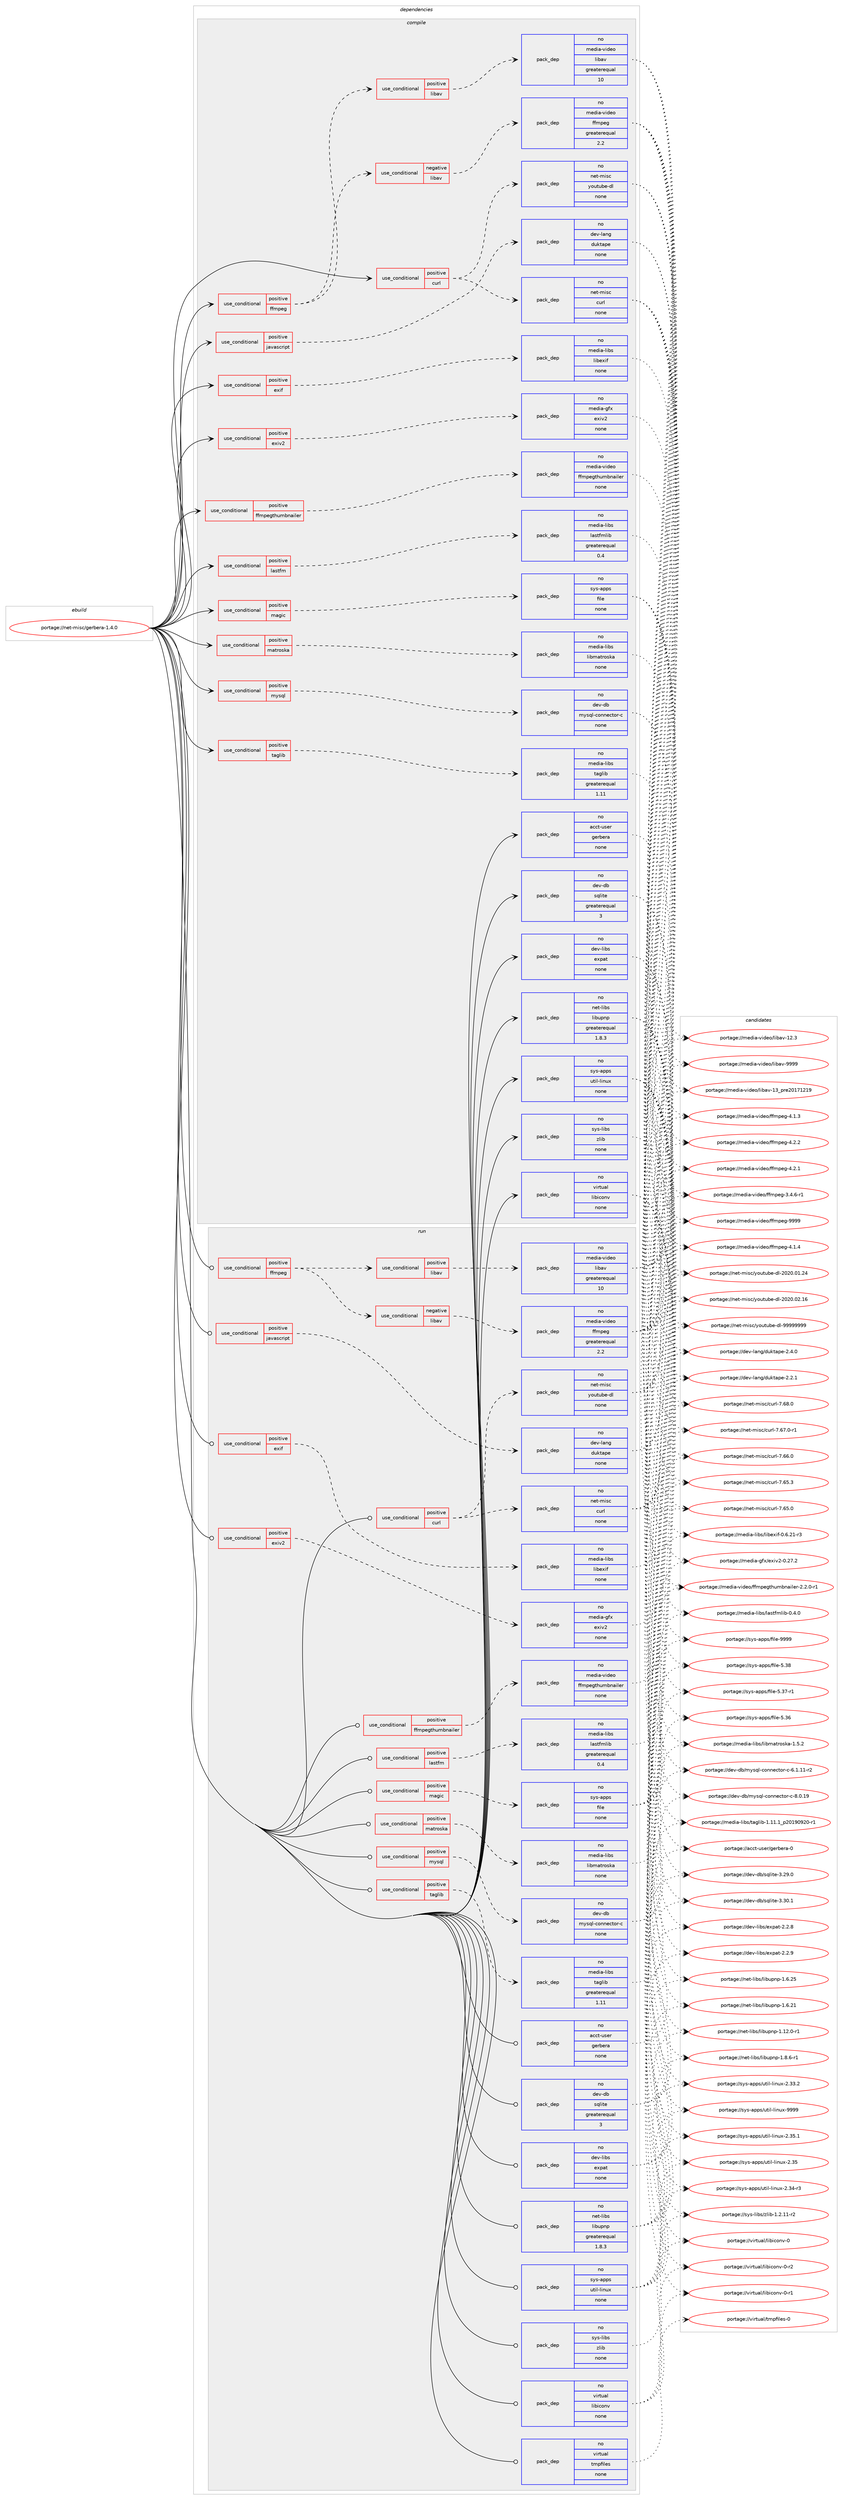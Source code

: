 digraph prolog {

# *************
# Graph options
# *************

newrank=true;
concentrate=true;
compound=true;
graph [rankdir=LR,fontname=Helvetica,fontsize=10,ranksep=1.5];#, ranksep=2.5, nodesep=0.2];
edge  [arrowhead=vee];
node  [fontname=Helvetica,fontsize=10];

# **********
# The ebuild
# **********

subgraph cluster_leftcol {
color=gray;
rank=same;
label=<<i>ebuild</i>>;
id [label="portage://net-misc/gerbera-1.4.0", color=red, width=4, href="../net-misc/gerbera-1.4.0.svg"];
}

# ****************
# The dependencies
# ****************

subgraph cluster_midcol {
color=gray;
label=<<i>dependencies</i>>;
subgraph cluster_compile {
fillcolor="#eeeeee";
style=filled;
label=<<i>compile</i>>;
subgraph cond15099 {
dependency74462 [label=<<TABLE BORDER="0" CELLBORDER="1" CELLSPACING="0" CELLPADDING="4"><TR><TD ROWSPAN="3" CELLPADDING="10">use_conditional</TD></TR><TR><TD>positive</TD></TR><TR><TD>curl</TD></TR></TABLE>>, shape=none, color=red];
subgraph pack57910 {
dependency74463 [label=<<TABLE BORDER="0" CELLBORDER="1" CELLSPACING="0" CELLPADDING="4" WIDTH="220"><TR><TD ROWSPAN="6" CELLPADDING="30">pack_dep</TD></TR><TR><TD WIDTH="110">no</TD></TR><TR><TD>net-misc</TD></TR><TR><TD>curl</TD></TR><TR><TD>none</TD></TR><TR><TD></TD></TR></TABLE>>, shape=none, color=blue];
}
dependency74462:e -> dependency74463:w [weight=20,style="dashed",arrowhead="vee"];
subgraph pack57911 {
dependency74464 [label=<<TABLE BORDER="0" CELLBORDER="1" CELLSPACING="0" CELLPADDING="4" WIDTH="220"><TR><TD ROWSPAN="6" CELLPADDING="30">pack_dep</TD></TR><TR><TD WIDTH="110">no</TD></TR><TR><TD>net-misc</TD></TR><TR><TD>youtube-dl</TD></TR><TR><TD>none</TD></TR><TR><TD></TD></TR></TABLE>>, shape=none, color=blue];
}
dependency74462:e -> dependency74464:w [weight=20,style="dashed",arrowhead="vee"];
}
id:e -> dependency74462:w [weight=20,style="solid",arrowhead="vee"];
subgraph cond15100 {
dependency74465 [label=<<TABLE BORDER="0" CELLBORDER="1" CELLSPACING="0" CELLPADDING="4"><TR><TD ROWSPAN="3" CELLPADDING="10">use_conditional</TD></TR><TR><TD>positive</TD></TR><TR><TD>exif</TD></TR></TABLE>>, shape=none, color=red];
subgraph pack57912 {
dependency74466 [label=<<TABLE BORDER="0" CELLBORDER="1" CELLSPACING="0" CELLPADDING="4" WIDTH="220"><TR><TD ROWSPAN="6" CELLPADDING="30">pack_dep</TD></TR><TR><TD WIDTH="110">no</TD></TR><TR><TD>media-libs</TD></TR><TR><TD>libexif</TD></TR><TR><TD>none</TD></TR><TR><TD></TD></TR></TABLE>>, shape=none, color=blue];
}
dependency74465:e -> dependency74466:w [weight=20,style="dashed",arrowhead="vee"];
}
id:e -> dependency74465:w [weight=20,style="solid",arrowhead="vee"];
subgraph cond15101 {
dependency74467 [label=<<TABLE BORDER="0" CELLBORDER="1" CELLSPACING="0" CELLPADDING="4"><TR><TD ROWSPAN="3" CELLPADDING="10">use_conditional</TD></TR><TR><TD>positive</TD></TR><TR><TD>exiv2</TD></TR></TABLE>>, shape=none, color=red];
subgraph pack57913 {
dependency74468 [label=<<TABLE BORDER="0" CELLBORDER="1" CELLSPACING="0" CELLPADDING="4" WIDTH="220"><TR><TD ROWSPAN="6" CELLPADDING="30">pack_dep</TD></TR><TR><TD WIDTH="110">no</TD></TR><TR><TD>media-gfx</TD></TR><TR><TD>exiv2</TD></TR><TR><TD>none</TD></TR><TR><TD></TD></TR></TABLE>>, shape=none, color=blue];
}
dependency74467:e -> dependency74468:w [weight=20,style="dashed",arrowhead="vee"];
}
id:e -> dependency74467:w [weight=20,style="solid",arrowhead="vee"];
subgraph cond15102 {
dependency74469 [label=<<TABLE BORDER="0" CELLBORDER="1" CELLSPACING="0" CELLPADDING="4"><TR><TD ROWSPAN="3" CELLPADDING="10">use_conditional</TD></TR><TR><TD>positive</TD></TR><TR><TD>ffmpeg</TD></TR></TABLE>>, shape=none, color=red];
subgraph cond15103 {
dependency74470 [label=<<TABLE BORDER="0" CELLBORDER="1" CELLSPACING="0" CELLPADDING="4"><TR><TD ROWSPAN="3" CELLPADDING="10">use_conditional</TD></TR><TR><TD>positive</TD></TR><TR><TD>libav</TD></TR></TABLE>>, shape=none, color=red];
subgraph pack57914 {
dependency74471 [label=<<TABLE BORDER="0" CELLBORDER="1" CELLSPACING="0" CELLPADDING="4" WIDTH="220"><TR><TD ROWSPAN="6" CELLPADDING="30">pack_dep</TD></TR><TR><TD WIDTH="110">no</TD></TR><TR><TD>media-video</TD></TR><TR><TD>libav</TD></TR><TR><TD>greaterequal</TD></TR><TR><TD>10</TD></TR></TABLE>>, shape=none, color=blue];
}
dependency74470:e -> dependency74471:w [weight=20,style="dashed",arrowhead="vee"];
}
dependency74469:e -> dependency74470:w [weight=20,style="dashed",arrowhead="vee"];
subgraph cond15104 {
dependency74472 [label=<<TABLE BORDER="0" CELLBORDER="1" CELLSPACING="0" CELLPADDING="4"><TR><TD ROWSPAN="3" CELLPADDING="10">use_conditional</TD></TR><TR><TD>negative</TD></TR><TR><TD>libav</TD></TR></TABLE>>, shape=none, color=red];
subgraph pack57915 {
dependency74473 [label=<<TABLE BORDER="0" CELLBORDER="1" CELLSPACING="0" CELLPADDING="4" WIDTH="220"><TR><TD ROWSPAN="6" CELLPADDING="30">pack_dep</TD></TR><TR><TD WIDTH="110">no</TD></TR><TR><TD>media-video</TD></TR><TR><TD>ffmpeg</TD></TR><TR><TD>greaterequal</TD></TR><TR><TD>2.2</TD></TR></TABLE>>, shape=none, color=blue];
}
dependency74472:e -> dependency74473:w [weight=20,style="dashed",arrowhead="vee"];
}
dependency74469:e -> dependency74472:w [weight=20,style="dashed",arrowhead="vee"];
}
id:e -> dependency74469:w [weight=20,style="solid",arrowhead="vee"];
subgraph cond15105 {
dependency74474 [label=<<TABLE BORDER="0" CELLBORDER="1" CELLSPACING="0" CELLPADDING="4"><TR><TD ROWSPAN="3" CELLPADDING="10">use_conditional</TD></TR><TR><TD>positive</TD></TR><TR><TD>ffmpegthumbnailer</TD></TR></TABLE>>, shape=none, color=red];
subgraph pack57916 {
dependency74475 [label=<<TABLE BORDER="0" CELLBORDER="1" CELLSPACING="0" CELLPADDING="4" WIDTH="220"><TR><TD ROWSPAN="6" CELLPADDING="30">pack_dep</TD></TR><TR><TD WIDTH="110">no</TD></TR><TR><TD>media-video</TD></TR><TR><TD>ffmpegthumbnailer</TD></TR><TR><TD>none</TD></TR><TR><TD></TD></TR></TABLE>>, shape=none, color=blue];
}
dependency74474:e -> dependency74475:w [weight=20,style="dashed",arrowhead="vee"];
}
id:e -> dependency74474:w [weight=20,style="solid",arrowhead="vee"];
subgraph cond15106 {
dependency74476 [label=<<TABLE BORDER="0" CELLBORDER="1" CELLSPACING="0" CELLPADDING="4"><TR><TD ROWSPAN="3" CELLPADDING="10">use_conditional</TD></TR><TR><TD>positive</TD></TR><TR><TD>javascript</TD></TR></TABLE>>, shape=none, color=red];
subgraph pack57917 {
dependency74477 [label=<<TABLE BORDER="0" CELLBORDER="1" CELLSPACING="0" CELLPADDING="4" WIDTH="220"><TR><TD ROWSPAN="6" CELLPADDING="30">pack_dep</TD></TR><TR><TD WIDTH="110">no</TD></TR><TR><TD>dev-lang</TD></TR><TR><TD>duktape</TD></TR><TR><TD>none</TD></TR><TR><TD></TD></TR></TABLE>>, shape=none, color=blue];
}
dependency74476:e -> dependency74477:w [weight=20,style="dashed",arrowhead="vee"];
}
id:e -> dependency74476:w [weight=20,style="solid",arrowhead="vee"];
subgraph cond15107 {
dependency74478 [label=<<TABLE BORDER="0" CELLBORDER="1" CELLSPACING="0" CELLPADDING="4"><TR><TD ROWSPAN="3" CELLPADDING="10">use_conditional</TD></TR><TR><TD>positive</TD></TR><TR><TD>lastfm</TD></TR></TABLE>>, shape=none, color=red];
subgraph pack57918 {
dependency74479 [label=<<TABLE BORDER="0" CELLBORDER="1" CELLSPACING="0" CELLPADDING="4" WIDTH="220"><TR><TD ROWSPAN="6" CELLPADDING="30">pack_dep</TD></TR><TR><TD WIDTH="110">no</TD></TR><TR><TD>media-libs</TD></TR><TR><TD>lastfmlib</TD></TR><TR><TD>greaterequal</TD></TR><TR><TD>0.4</TD></TR></TABLE>>, shape=none, color=blue];
}
dependency74478:e -> dependency74479:w [weight=20,style="dashed",arrowhead="vee"];
}
id:e -> dependency74478:w [weight=20,style="solid",arrowhead="vee"];
subgraph cond15108 {
dependency74480 [label=<<TABLE BORDER="0" CELLBORDER="1" CELLSPACING="0" CELLPADDING="4"><TR><TD ROWSPAN="3" CELLPADDING="10">use_conditional</TD></TR><TR><TD>positive</TD></TR><TR><TD>magic</TD></TR></TABLE>>, shape=none, color=red];
subgraph pack57919 {
dependency74481 [label=<<TABLE BORDER="0" CELLBORDER="1" CELLSPACING="0" CELLPADDING="4" WIDTH="220"><TR><TD ROWSPAN="6" CELLPADDING="30">pack_dep</TD></TR><TR><TD WIDTH="110">no</TD></TR><TR><TD>sys-apps</TD></TR><TR><TD>file</TD></TR><TR><TD>none</TD></TR><TR><TD></TD></TR></TABLE>>, shape=none, color=blue];
}
dependency74480:e -> dependency74481:w [weight=20,style="dashed",arrowhead="vee"];
}
id:e -> dependency74480:w [weight=20,style="solid",arrowhead="vee"];
subgraph cond15109 {
dependency74482 [label=<<TABLE BORDER="0" CELLBORDER="1" CELLSPACING="0" CELLPADDING="4"><TR><TD ROWSPAN="3" CELLPADDING="10">use_conditional</TD></TR><TR><TD>positive</TD></TR><TR><TD>matroska</TD></TR></TABLE>>, shape=none, color=red];
subgraph pack57920 {
dependency74483 [label=<<TABLE BORDER="0" CELLBORDER="1" CELLSPACING="0" CELLPADDING="4" WIDTH="220"><TR><TD ROWSPAN="6" CELLPADDING="30">pack_dep</TD></TR><TR><TD WIDTH="110">no</TD></TR><TR><TD>media-libs</TD></TR><TR><TD>libmatroska</TD></TR><TR><TD>none</TD></TR><TR><TD></TD></TR></TABLE>>, shape=none, color=blue];
}
dependency74482:e -> dependency74483:w [weight=20,style="dashed",arrowhead="vee"];
}
id:e -> dependency74482:w [weight=20,style="solid",arrowhead="vee"];
subgraph cond15110 {
dependency74484 [label=<<TABLE BORDER="0" CELLBORDER="1" CELLSPACING="0" CELLPADDING="4"><TR><TD ROWSPAN="3" CELLPADDING="10">use_conditional</TD></TR><TR><TD>positive</TD></TR><TR><TD>mysql</TD></TR></TABLE>>, shape=none, color=red];
subgraph pack57921 {
dependency74485 [label=<<TABLE BORDER="0" CELLBORDER="1" CELLSPACING="0" CELLPADDING="4" WIDTH="220"><TR><TD ROWSPAN="6" CELLPADDING="30">pack_dep</TD></TR><TR><TD WIDTH="110">no</TD></TR><TR><TD>dev-db</TD></TR><TR><TD>mysql-connector-c</TD></TR><TR><TD>none</TD></TR><TR><TD></TD></TR></TABLE>>, shape=none, color=blue];
}
dependency74484:e -> dependency74485:w [weight=20,style="dashed",arrowhead="vee"];
}
id:e -> dependency74484:w [weight=20,style="solid",arrowhead="vee"];
subgraph cond15111 {
dependency74486 [label=<<TABLE BORDER="0" CELLBORDER="1" CELLSPACING="0" CELLPADDING="4"><TR><TD ROWSPAN="3" CELLPADDING="10">use_conditional</TD></TR><TR><TD>positive</TD></TR><TR><TD>taglib</TD></TR></TABLE>>, shape=none, color=red];
subgraph pack57922 {
dependency74487 [label=<<TABLE BORDER="0" CELLBORDER="1" CELLSPACING="0" CELLPADDING="4" WIDTH="220"><TR><TD ROWSPAN="6" CELLPADDING="30">pack_dep</TD></TR><TR><TD WIDTH="110">no</TD></TR><TR><TD>media-libs</TD></TR><TR><TD>taglib</TD></TR><TR><TD>greaterequal</TD></TR><TR><TD>1.11</TD></TR></TABLE>>, shape=none, color=blue];
}
dependency74486:e -> dependency74487:w [weight=20,style="dashed",arrowhead="vee"];
}
id:e -> dependency74486:w [weight=20,style="solid",arrowhead="vee"];
subgraph pack57923 {
dependency74488 [label=<<TABLE BORDER="0" CELLBORDER="1" CELLSPACING="0" CELLPADDING="4" WIDTH="220"><TR><TD ROWSPAN="6" CELLPADDING="30">pack_dep</TD></TR><TR><TD WIDTH="110">no</TD></TR><TR><TD>acct-user</TD></TR><TR><TD>gerbera</TD></TR><TR><TD>none</TD></TR><TR><TD></TD></TR></TABLE>>, shape=none, color=blue];
}
id:e -> dependency74488:w [weight=20,style="solid",arrowhead="vee"];
subgraph pack57924 {
dependency74489 [label=<<TABLE BORDER="0" CELLBORDER="1" CELLSPACING="0" CELLPADDING="4" WIDTH="220"><TR><TD ROWSPAN="6" CELLPADDING="30">pack_dep</TD></TR><TR><TD WIDTH="110">no</TD></TR><TR><TD>dev-db</TD></TR><TR><TD>sqlite</TD></TR><TR><TD>greaterequal</TD></TR><TR><TD>3</TD></TR></TABLE>>, shape=none, color=blue];
}
id:e -> dependency74489:w [weight=20,style="solid",arrowhead="vee"];
subgraph pack57925 {
dependency74490 [label=<<TABLE BORDER="0" CELLBORDER="1" CELLSPACING="0" CELLPADDING="4" WIDTH="220"><TR><TD ROWSPAN="6" CELLPADDING="30">pack_dep</TD></TR><TR><TD WIDTH="110">no</TD></TR><TR><TD>dev-libs</TD></TR><TR><TD>expat</TD></TR><TR><TD>none</TD></TR><TR><TD></TD></TR></TABLE>>, shape=none, color=blue];
}
id:e -> dependency74490:w [weight=20,style="solid",arrowhead="vee"];
subgraph pack57926 {
dependency74491 [label=<<TABLE BORDER="0" CELLBORDER="1" CELLSPACING="0" CELLPADDING="4" WIDTH="220"><TR><TD ROWSPAN="6" CELLPADDING="30">pack_dep</TD></TR><TR><TD WIDTH="110">no</TD></TR><TR><TD>net-libs</TD></TR><TR><TD>libupnp</TD></TR><TR><TD>greaterequal</TD></TR><TR><TD>1.8.3</TD></TR></TABLE>>, shape=none, color=blue];
}
id:e -> dependency74491:w [weight=20,style="solid",arrowhead="vee"];
subgraph pack57927 {
dependency74492 [label=<<TABLE BORDER="0" CELLBORDER="1" CELLSPACING="0" CELLPADDING="4" WIDTH="220"><TR><TD ROWSPAN="6" CELLPADDING="30">pack_dep</TD></TR><TR><TD WIDTH="110">no</TD></TR><TR><TD>sys-apps</TD></TR><TR><TD>util-linux</TD></TR><TR><TD>none</TD></TR><TR><TD></TD></TR></TABLE>>, shape=none, color=blue];
}
id:e -> dependency74492:w [weight=20,style="solid",arrowhead="vee"];
subgraph pack57928 {
dependency74493 [label=<<TABLE BORDER="0" CELLBORDER="1" CELLSPACING="0" CELLPADDING="4" WIDTH="220"><TR><TD ROWSPAN="6" CELLPADDING="30">pack_dep</TD></TR><TR><TD WIDTH="110">no</TD></TR><TR><TD>sys-libs</TD></TR><TR><TD>zlib</TD></TR><TR><TD>none</TD></TR><TR><TD></TD></TR></TABLE>>, shape=none, color=blue];
}
id:e -> dependency74493:w [weight=20,style="solid",arrowhead="vee"];
subgraph pack57929 {
dependency74494 [label=<<TABLE BORDER="0" CELLBORDER="1" CELLSPACING="0" CELLPADDING="4" WIDTH="220"><TR><TD ROWSPAN="6" CELLPADDING="30">pack_dep</TD></TR><TR><TD WIDTH="110">no</TD></TR><TR><TD>virtual</TD></TR><TR><TD>libiconv</TD></TR><TR><TD>none</TD></TR><TR><TD></TD></TR></TABLE>>, shape=none, color=blue];
}
id:e -> dependency74494:w [weight=20,style="solid",arrowhead="vee"];
}
subgraph cluster_compileandrun {
fillcolor="#eeeeee";
style=filled;
label=<<i>compile and run</i>>;
}
subgraph cluster_run {
fillcolor="#eeeeee";
style=filled;
label=<<i>run</i>>;
subgraph cond15112 {
dependency74495 [label=<<TABLE BORDER="0" CELLBORDER="1" CELLSPACING="0" CELLPADDING="4"><TR><TD ROWSPAN="3" CELLPADDING="10">use_conditional</TD></TR><TR><TD>positive</TD></TR><TR><TD>curl</TD></TR></TABLE>>, shape=none, color=red];
subgraph pack57930 {
dependency74496 [label=<<TABLE BORDER="0" CELLBORDER="1" CELLSPACING="0" CELLPADDING="4" WIDTH="220"><TR><TD ROWSPAN="6" CELLPADDING="30">pack_dep</TD></TR><TR><TD WIDTH="110">no</TD></TR><TR><TD>net-misc</TD></TR><TR><TD>curl</TD></TR><TR><TD>none</TD></TR><TR><TD></TD></TR></TABLE>>, shape=none, color=blue];
}
dependency74495:e -> dependency74496:w [weight=20,style="dashed",arrowhead="vee"];
subgraph pack57931 {
dependency74497 [label=<<TABLE BORDER="0" CELLBORDER="1" CELLSPACING="0" CELLPADDING="4" WIDTH="220"><TR><TD ROWSPAN="6" CELLPADDING="30">pack_dep</TD></TR><TR><TD WIDTH="110">no</TD></TR><TR><TD>net-misc</TD></TR><TR><TD>youtube-dl</TD></TR><TR><TD>none</TD></TR><TR><TD></TD></TR></TABLE>>, shape=none, color=blue];
}
dependency74495:e -> dependency74497:w [weight=20,style="dashed",arrowhead="vee"];
}
id:e -> dependency74495:w [weight=20,style="solid",arrowhead="odot"];
subgraph cond15113 {
dependency74498 [label=<<TABLE BORDER="0" CELLBORDER="1" CELLSPACING="0" CELLPADDING="4"><TR><TD ROWSPAN="3" CELLPADDING="10">use_conditional</TD></TR><TR><TD>positive</TD></TR><TR><TD>exif</TD></TR></TABLE>>, shape=none, color=red];
subgraph pack57932 {
dependency74499 [label=<<TABLE BORDER="0" CELLBORDER="1" CELLSPACING="0" CELLPADDING="4" WIDTH="220"><TR><TD ROWSPAN="6" CELLPADDING="30">pack_dep</TD></TR><TR><TD WIDTH="110">no</TD></TR><TR><TD>media-libs</TD></TR><TR><TD>libexif</TD></TR><TR><TD>none</TD></TR><TR><TD></TD></TR></TABLE>>, shape=none, color=blue];
}
dependency74498:e -> dependency74499:w [weight=20,style="dashed",arrowhead="vee"];
}
id:e -> dependency74498:w [weight=20,style="solid",arrowhead="odot"];
subgraph cond15114 {
dependency74500 [label=<<TABLE BORDER="0" CELLBORDER="1" CELLSPACING="0" CELLPADDING="4"><TR><TD ROWSPAN="3" CELLPADDING="10">use_conditional</TD></TR><TR><TD>positive</TD></TR><TR><TD>exiv2</TD></TR></TABLE>>, shape=none, color=red];
subgraph pack57933 {
dependency74501 [label=<<TABLE BORDER="0" CELLBORDER="1" CELLSPACING="0" CELLPADDING="4" WIDTH="220"><TR><TD ROWSPAN="6" CELLPADDING="30">pack_dep</TD></TR><TR><TD WIDTH="110">no</TD></TR><TR><TD>media-gfx</TD></TR><TR><TD>exiv2</TD></TR><TR><TD>none</TD></TR><TR><TD></TD></TR></TABLE>>, shape=none, color=blue];
}
dependency74500:e -> dependency74501:w [weight=20,style="dashed",arrowhead="vee"];
}
id:e -> dependency74500:w [weight=20,style="solid",arrowhead="odot"];
subgraph cond15115 {
dependency74502 [label=<<TABLE BORDER="0" CELLBORDER="1" CELLSPACING="0" CELLPADDING="4"><TR><TD ROWSPAN="3" CELLPADDING="10">use_conditional</TD></TR><TR><TD>positive</TD></TR><TR><TD>ffmpeg</TD></TR></TABLE>>, shape=none, color=red];
subgraph cond15116 {
dependency74503 [label=<<TABLE BORDER="0" CELLBORDER="1" CELLSPACING="0" CELLPADDING="4"><TR><TD ROWSPAN="3" CELLPADDING="10">use_conditional</TD></TR><TR><TD>positive</TD></TR><TR><TD>libav</TD></TR></TABLE>>, shape=none, color=red];
subgraph pack57934 {
dependency74504 [label=<<TABLE BORDER="0" CELLBORDER="1" CELLSPACING="0" CELLPADDING="4" WIDTH="220"><TR><TD ROWSPAN="6" CELLPADDING="30">pack_dep</TD></TR><TR><TD WIDTH="110">no</TD></TR><TR><TD>media-video</TD></TR><TR><TD>libav</TD></TR><TR><TD>greaterequal</TD></TR><TR><TD>10</TD></TR></TABLE>>, shape=none, color=blue];
}
dependency74503:e -> dependency74504:w [weight=20,style="dashed",arrowhead="vee"];
}
dependency74502:e -> dependency74503:w [weight=20,style="dashed",arrowhead="vee"];
subgraph cond15117 {
dependency74505 [label=<<TABLE BORDER="0" CELLBORDER="1" CELLSPACING="0" CELLPADDING="4"><TR><TD ROWSPAN="3" CELLPADDING="10">use_conditional</TD></TR><TR><TD>negative</TD></TR><TR><TD>libav</TD></TR></TABLE>>, shape=none, color=red];
subgraph pack57935 {
dependency74506 [label=<<TABLE BORDER="0" CELLBORDER="1" CELLSPACING="0" CELLPADDING="4" WIDTH="220"><TR><TD ROWSPAN="6" CELLPADDING="30">pack_dep</TD></TR><TR><TD WIDTH="110">no</TD></TR><TR><TD>media-video</TD></TR><TR><TD>ffmpeg</TD></TR><TR><TD>greaterequal</TD></TR><TR><TD>2.2</TD></TR></TABLE>>, shape=none, color=blue];
}
dependency74505:e -> dependency74506:w [weight=20,style="dashed",arrowhead="vee"];
}
dependency74502:e -> dependency74505:w [weight=20,style="dashed",arrowhead="vee"];
}
id:e -> dependency74502:w [weight=20,style="solid",arrowhead="odot"];
subgraph cond15118 {
dependency74507 [label=<<TABLE BORDER="0" CELLBORDER="1" CELLSPACING="0" CELLPADDING="4"><TR><TD ROWSPAN="3" CELLPADDING="10">use_conditional</TD></TR><TR><TD>positive</TD></TR><TR><TD>ffmpegthumbnailer</TD></TR></TABLE>>, shape=none, color=red];
subgraph pack57936 {
dependency74508 [label=<<TABLE BORDER="0" CELLBORDER="1" CELLSPACING="0" CELLPADDING="4" WIDTH="220"><TR><TD ROWSPAN="6" CELLPADDING="30">pack_dep</TD></TR><TR><TD WIDTH="110">no</TD></TR><TR><TD>media-video</TD></TR><TR><TD>ffmpegthumbnailer</TD></TR><TR><TD>none</TD></TR><TR><TD></TD></TR></TABLE>>, shape=none, color=blue];
}
dependency74507:e -> dependency74508:w [weight=20,style="dashed",arrowhead="vee"];
}
id:e -> dependency74507:w [weight=20,style="solid",arrowhead="odot"];
subgraph cond15119 {
dependency74509 [label=<<TABLE BORDER="0" CELLBORDER="1" CELLSPACING="0" CELLPADDING="4"><TR><TD ROWSPAN="3" CELLPADDING="10">use_conditional</TD></TR><TR><TD>positive</TD></TR><TR><TD>javascript</TD></TR></TABLE>>, shape=none, color=red];
subgraph pack57937 {
dependency74510 [label=<<TABLE BORDER="0" CELLBORDER="1" CELLSPACING="0" CELLPADDING="4" WIDTH="220"><TR><TD ROWSPAN="6" CELLPADDING="30">pack_dep</TD></TR><TR><TD WIDTH="110">no</TD></TR><TR><TD>dev-lang</TD></TR><TR><TD>duktape</TD></TR><TR><TD>none</TD></TR><TR><TD></TD></TR></TABLE>>, shape=none, color=blue];
}
dependency74509:e -> dependency74510:w [weight=20,style="dashed",arrowhead="vee"];
}
id:e -> dependency74509:w [weight=20,style="solid",arrowhead="odot"];
subgraph cond15120 {
dependency74511 [label=<<TABLE BORDER="0" CELLBORDER="1" CELLSPACING="0" CELLPADDING="4"><TR><TD ROWSPAN="3" CELLPADDING="10">use_conditional</TD></TR><TR><TD>positive</TD></TR><TR><TD>lastfm</TD></TR></TABLE>>, shape=none, color=red];
subgraph pack57938 {
dependency74512 [label=<<TABLE BORDER="0" CELLBORDER="1" CELLSPACING="0" CELLPADDING="4" WIDTH="220"><TR><TD ROWSPAN="6" CELLPADDING="30">pack_dep</TD></TR><TR><TD WIDTH="110">no</TD></TR><TR><TD>media-libs</TD></TR><TR><TD>lastfmlib</TD></TR><TR><TD>greaterequal</TD></TR><TR><TD>0.4</TD></TR></TABLE>>, shape=none, color=blue];
}
dependency74511:e -> dependency74512:w [weight=20,style="dashed",arrowhead="vee"];
}
id:e -> dependency74511:w [weight=20,style="solid",arrowhead="odot"];
subgraph cond15121 {
dependency74513 [label=<<TABLE BORDER="0" CELLBORDER="1" CELLSPACING="0" CELLPADDING="4"><TR><TD ROWSPAN="3" CELLPADDING="10">use_conditional</TD></TR><TR><TD>positive</TD></TR><TR><TD>magic</TD></TR></TABLE>>, shape=none, color=red];
subgraph pack57939 {
dependency74514 [label=<<TABLE BORDER="0" CELLBORDER="1" CELLSPACING="0" CELLPADDING="4" WIDTH="220"><TR><TD ROWSPAN="6" CELLPADDING="30">pack_dep</TD></TR><TR><TD WIDTH="110">no</TD></TR><TR><TD>sys-apps</TD></TR><TR><TD>file</TD></TR><TR><TD>none</TD></TR><TR><TD></TD></TR></TABLE>>, shape=none, color=blue];
}
dependency74513:e -> dependency74514:w [weight=20,style="dashed",arrowhead="vee"];
}
id:e -> dependency74513:w [weight=20,style="solid",arrowhead="odot"];
subgraph cond15122 {
dependency74515 [label=<<TABLE BORDER="0" CELLBORDER="1" CELLSPACING="0" CELLPADDING="4"><TR><TD ROWSPAN="3" CELLPADDING="10">use_conditional</TD></TR><TR><TD>positive</TD></TR><TR><TD>matroska</TD></TR></TABLE>>, shape=none, color=red];
subgraph pack57940 {
dependency74516 [label=<<TABLE BORDER="0" CELLBORDER="1" CELLSPACING="0" CELLPADDING="4" WIDTH="220"><TR><TD ROWSPAN="6" CELLPADDING="30">pack_dep</TD></TR><TR><TD WIDTH="110">no</TD></TR><TR><TD>media-libs</TD></TR><TR><TD>libmatroska</TD></TR><TR><TD>none</TD></TR><TR><TD></TD></TR></TABLE>>, shape=none, color=blue];
}
dependency74515:e -> dependency74516:w [weight=20,style="dashed",arrowhead="vee"];
}
id:e -> dependency74515:w [weight=20,style="solid",arrowhead="odot"];
subgraph cond15123 {
dependency74517 [label=<<TABLE BORDER="0" CELLBORDER="1" CELLSPACING="0" CELLPADDING="4"><TR><TD ROWSPAN="3" CELLPADDING="10">use_conditional</TD></TR><TR><TD>positive</TD></TR><TR><TD>mysql</TD></TR></TABLE>>, shape=none, color=red];
subgraph pack57941 {
dependency74518 [label=<<TABLE BORDER="0" CELLBORDER="1" CELLSPACING="0" CELLPADDING="4" WIDTH="220"><TR><TD ROWSPAN="6" CELLPADDING="30">pack_dep</TD></TR><TR><TD WIDTH="110">no</TD></TR><TR><TD>dev-db</TD></TR><TR><TD>mysql-connector-c</TD></TR><TR><TD>none</TD></TR><TR><TD></TD></TR></TABLE>>, shape=none, color=blue];
}
dependency74517:e -> dependency74518:w [weight=20,style="dashed",arrowhead="vee"];
}
id:e -> dependency74517:w [weight=20,style="solid",arrowhead="odot"];
subgraph cond15124 {
dependency74519 [label=<<TABLE BORDER="0" CELLBORDER="1" CELLSPACING="0" CELLPADDING="4"><TR><TD ROWSPAN="3" CELLPADDING="10">use_conditional</TD></TR><TR><TD>positive</TD></TR><TR><TD>taglib</TD></TR></TABLE>>, shape=none, color=red];
subgraph pack57942 {
dependency74520 [label=<<TABLE BORDER="0" CELLBORDER="1" CELLSPACING="0" CELLPADDING="4" WIDTH="220"><TR><TD ROWSPAN="6" CELLPADDING="30">pack_dep</TD></TR><TR><TD WIDTH="110">no</TD></TR><TR><TD>media-libs</TD></TR><TR><TD>taglib</TD></TR><TR><TD>greaterequal</TD></TR><TR><TD>1.11</TD></TR></TABLE>>, shape=none, color=blue];
}
dependency74519:e -> dependency74520:w [weight=20,style="dashed",arrowhead="vee"];
}
id:e -> dependency74519:w [weight=20,style="solid",arrowhead="odot"];
subgraph pack57943 {
dependency74521 [label=<<TABLE BORDER="0" CELLBORDER="1" CELLSPACING="0" CELLPADDING="4" WIDTH="220"><TR><TD ROWSPAN="6" CELLPADDING="30">pack_dep</TD></TR><TR><TD WIDTH="110">no</TD></TR><TR><TD>acct-user</TD></TR><TR><TD>gerbera</TD></TR><TR><TD>none</TD></TR><TR><TD></TD></TR></TABLE>>, shape=none, color=blue];
}
id:e -> dependency74521:w [weight=20,style="solid",arrowhead="odot"];
subgraph pack57944 {
dependency74522 [label=<<TABLE BORDER="0" CELLBORDER="1" CELLSPACING="0" CELLPADDING="4" WIDTH="220"><TR><TD ROWSPAN="6" CELLPADDING="30">pack_dep</TD></TR><TR><TD WIDTH="110">no</TD></TR><TR><TD>dev-db</TD></TR><TR><TD>sqlite</TD></TR><TR><TD>greaterequal</TD></TR><TR><TD>3</TD></TR></TABLE>>, shape=none, color=blue];
}
id:e -> dependency74522:w [weight=20,style="solid",arrowhead="odot"];
subgraph pack57945 {
dependency74523 [label=<<TABLE BORDER="0" CELLBORDER="1" CELLSPACING="0" CELLPADDING="4" WIDTH="220"><TR><TD ROWSPAN="6" CELLPADDING="30">pack_dep</TD></TR><TR><TD WIDTH="110">no</TD></TR><TR><TD>dev-libs</TD></TR><TR><TD>expat</TD></TR><TR><TD>none</TD></TR><TR><TD></TD></TR></TABLE>>, shape=none, color=blue];
}
id:e -> dependency74523:w [weight=20,style="solid",arrowhead="odot"];
subgraph pack57946 {
dependency74524 [label=<<TABLE BORDER="0" CELLBORDER="1" CELLSPACING="0" CELLPADDING="4" WIDTH="220"><TR><TD ROWSPAN="6" CELLPADDING="30">pack_dep</TD></TR><TR><TD WIDTH="110">no</TD></TR><TR><TD>net-libs</TD></TR><TR><TD>libupnp</TD></TR><TR><TD>greaterequal</TD></TR><TR><TD>1.8.3</TD></TR></TABLE>>, shape=none, color=blue];
}
id:e -> dependency74524:w [weight=20,style="solid",arrowhead="odot"];
subgraph pack57947 {
dependency74525 [label=<<TABLE BORDER="0" CELLBORDER="1" CELLSPACING="0" CELLPADDING="4" WIDTH="220"><TR><TD ROWSPAN="6" CELLPADDING="30">pack_dep</TD></TR><TR><TD WIDTH="110">no</TD></TR><TR><TD>sys-apps</TD></TR><TR><TD>util-linux</TD></TR><TR><TD>none</TD></TR><TR><TD></TD></TR></TABLE>>, shape=none, color=blue];
}
id:e -> dependency74525:w [weight=20,style="solid",arrowhead="odot"];
subgraph pack57948 {
dependency74526 [label=<<TABLE BORDER="0" CELLBORDER="1" CELLSPACING="0" CELLPADDING="4" WIDTH="220"><TR><TD ROWSPAN="6" CELLPADDING="30">pack_dep</TD></TR><TR><TD WIDTH="110">no</TD></TR><TR><TD>sys-libs</TD></TR><TR><TD>zlib</TD></TR><TR><TD>none</TD></TR><TR><TD></TD></TR></TABLE>>, shape=none, color=blue];
}
id:e -> dependency74526:w [weight=20,style="solid",arrowhead="odot"];
subgraph pack57949 {
dependency74527 [label=<<TABLE BORDER="0" CELLBORDER="1" CELLSPACING="0" CELLPADDING="4" WIDTH="220"><TR><TD ROWSPAN="6" CELLPADDING="30">pack_dep</TD></TR><TR><TD WIDTH="110">no</TD></TR><TR><TD>virtual</TD></TR><TR><TD>libiconv</TD></TR><TR><TD>none</TD></TR><TR><TD></TD></TR></TABLE>>, shape=none, color=blue];
}
id:e -> dependency74527:w [weight=20,style="solid",arrowhead="odot"];
subgraph pack57950 {
dependency74528 [label=<<TABLE BORDER="0" CELLBORDER="1" CELLSPACING="0" CELLPADDING="4" WIDTH="220"><TR><TD ROWSPAN="6" CELLPADDING="30">pack_dep</TD></TR><TR><TD WIDTH="110">no</TD></TR><TR><TD>virtual</TD></TR><TR><TD>tmpfiles</TD></TR><TR><TD>none</TD></TR><TR><TD></TD></TR></TABLE>>, shape=none, color=blue];
}
id:e -> dependency74528:w [weight=20,style="solid",arrowhead="odot"];
}
}

# **************
# The candidates
# **************

subgraph cluster_choices {
rank=same;
color=gray;
label=<<i>candidates</i>>;

subgraph choice57910 {
color=black;
nodesep=1;
choice1101011164510910511599479911711410845554654564648 [label="portage://net-misc/curl-7.68.0", color=red, width=4,href="../net-misc/curl-7.68.0.svg"];
choice11010111645109105115994799117114108455546545546484511449 [label="portage://net-misc/curl-7.67.0-r1", color=red, width=4,href="../net-misc/curl-7.67.0-r1.svg"];
choice1101011164510910511599479911711410845554654544648 [label="portage://net-misc/curl-7.66.0", color=red, width=4,href="../net-misc/curl-7.66.0.svg"];
choice1101011164510910511599479911711410845554654534651 [label="portage://net-misc/curl-7.65.3", color=red, width=4,href="../net-misc/curl-7.65.3.svg"];
choice1101011164510910511599479911711410845554654534648 [label="portage://net-misc/curl-7.65.0", color=red, width=4,href="../net-misc/curl-7.65.0.svg"];
dependency74463:e -> choice1101011164510910511599479911711410845554654564648:w [style=dotted,weight="100"];
dependency74463:e -> choice11010111645109105115994799117114108455546545546484511449:w [style=dotted,weight="100"];
dependency74463:e -> choice1101011164510910511599479911711410845554654544648:w [style=dotted,weight="100"];
dependency74463:e -> choice1101011164510910511599479911711410845554654534651:w [style=dotted,weight="100"];
dependency74463:e -> choice1101011164510910511599479911711410845554654534648:w [style=dotted,weight="100"];
}
subgraph choice57911 {
color=black;
nodesep=1;
choice1101011164510910511599471211111171161179810145100108455757575757575757 [label="portage://net-misc/youtube-dl-99999999", color=red, width=4,href="../net-misc/youtube-dl-99999999.svg"];
choice11010111645109105115994712111111711611798101451001084550485048464850464954 [label="portage://net-misc/youtube-dl-2020.02.16", color=red, width=4,href="../net-misc/youtube-dl-2020.02.16.svg"];
choice11010111645109105115994712111111711611798101451001084550485048464849465052 [label="portage://net-misc/youtube-dl-2020.01.24", color=red, width=4,href="../net-misc/youtube-dl-2020.01.24.svg"];
dependency74464:e -> choice1101011164510910511599471211111171161179810145100108455757575757575757:w [style=dotted,weight="100"];
dependency74464:e -> choice11010111645109105115994712111111711611798101451001084550485048464850464954:w [style=dotted,weight="100"];
dependency74464:e -> choice11010111645109105115994712111111711611798101451001084550485048464849465052:w [style=dotted,weight="100"];
}
subgraph choice57912 {
color=black;
nodesep=1;
choice1091011001059745108105981154710810598101120105102454846544650494511451 [label="portage://media-libs/libexif-0.6.21-r3", color=red, width=4,href="../media-libs/libexif-0.6.21-r3.svg"];
dependency74466:e -> choice1091011001059745108105981154710810598101120105102454846544650494511451:w [style=dotted,weight="100"];
}
subgraph choice57913 {
color=black;
nodesep=1;
choice1091011001059745103102120471011201051185045484650554650 [label="portage://media-gfx/exiv2-0.27.2", color=red, width=4,href="../media-gfx/exiv2-0.27.2.svg"];
dependency74468:e -> choice1091011001059745103102120471011201051185045484650554650:w [style=dotted,weight="100"];
}
subgraph choice57914 {
color=black;
nodesep=1;
choice10910110010597451181051001011114710810598971184557575757 [label="portage://media-video/libav-9999", color=red, width=4,href="../media-video/libav-9999.svg"];
choice1091011001059745118105100101111471081059897118454951951121141015048495549504957 [label="portage://media-video/libav-13_pre20171219", color=red, width=4,href="../media-video/libav-13_pre20171219.svg"];
choice10910110010597451181051001011114710810598971184549504651 [label="portage://media-video/libav-12.3", color=red, width=4,href="../media-video/libav-12.3.svg"];
dependency74471:e -> choice10910110010597451181051001011114710810598971184557575757:w [style=dotted,weight="100"];
dependency74471:e -> choice1091011001059745118105100101111471081059897118454951951121141015048495549504957:w [style=dotted,weight="100"];
dependency74471:e -> choice10910110010597451181051001011114710810598971184549504651:w [style=dotted,weight="100"];
}
subgraph choice57915 {
color=black;
nodesep=1;
choice1091011001059745118105100101111471021021091121011034557575757 [label="portage://media-video/ffmpeg-9999", color=red, width=4,href="../media-video/ffmpeg-9999.svg"];
choice109101100105974511810510010111147102102109112101103455246504650 [label="portage://media-video/ffmpeg-4.2.2", color=red, width=4,href="../media-video/ffmpeg-4.2.2.svg"];
choice109101100105974511810510010111147102102109112101103455246504649 [label="portage://media-video/ffmpeg-4.2.1", color=red, width=4,href="../media-video/ffmpeg-4.2.1.svg"];
choice109101100105974511810510010111147102102109112101103455246494652 [label="portage://media-video/ffmpeg-4.1.4", color=red, width=4,href="../media-video/ffmpeg-4.1.4.svg"];
choice109101100105974511810510010111147102102109112101103455246494651 [label="portage://media-video/ffmpeg-4.1.3", color=red, width=4,href="../media-video/ffmpeg-4.1.3.svg"];
choice1091011001059745118105100101111471021021091121011034551465246544511449 [label="portage://media-video/ffmpeg-3.4.6-r1", color=red, width=4,href="../media-video/ffmpeg-3.4.6-r1.svg"];
dependency74473:e -> choice1091011001059745118105100101111471021021091121011034557575757:w [style=dotted,weight="100"];
dependency74473:e -> choice109101100105974511810510010111147102102109112101103455246504650:w [style=dotted,weight="100"];
dependency74473:e -> choice109101100105974511810510010111147102102109112101103455246504649:w [style=dotted,weight="100"];
dependency74473:e -> choice109101100105974511810510010111147102102109112101103455246494652:w [style=dotted,weight="100"];
dependency74473:e -> choice109101100105974511810510010111147102102109112101103455246494651:w [style=dotted,weight="100"];
dependency74473:e -> choice1091011001059745118105100101111471021021091121011034551465246544511449:w [style=dotted,weight="100"];
}
subgraph choice57916 {
color=black;
nodesep=1;
choice10910110010597451181051001011114710210210911210110311610411710998110971051081011144550465046484511449 [label="portage://media-video/ffmpegthumbnailer-2.2.0-r1", color=red, width=4,href="../media-video/ffmpegthumbnailer-2.2.0-r1.svg"];
dependency74475:e -> choice10910110010597451181051001011114710210210911210110311610411710998110971051081011144550465046484511449:w [style=dotted,weight="100"];
}
subgraph choice57917 {
color=black;
nodesep=1;
choice10010111845108971101034710011710711697112101455046524648 [label="portage://dev-lang/duktape-2.4.0", color=red, width=4,href="../dev-lang/duktape-2.4.0.svg"];
choice10010111845108971101034710011710711697112101455046504649 [label="portage://dev-lang/duktape-2.2.1", color=red, width=4,href="../dev-lang/duktape-2.2.1.svg"];
dependency74477:e -> choice10010111845108971101034710011710711697112101455046524648:w [style=dotted,weight="100"];
dependency74477:e -> choice10010111845108971101034710011710711697112101455046504649:w [style=dotted,weight="100"];
}
subgraph choice57918 {
color=black;
nodesep=1;
choice109101100105974510810598115471089711511610210910810598454846524648 [label="portage://media-libs/lastfmlib-0.4.0", color=red, width=4,href="../media-libs/lastfmlib-0.4.0.svg"];
dependency74479:e -> choice109101100105974510810598115471089711511610210910810598454846524648:w [style=dotted,weight="100"];
}
subgraph choice57919 {
color=black;
nodesep=1;
choice1151211154597112112115471021051081014557575757 [label="portage://sys-apps/file-9999", color=red, width=4,href="../sys-apps/file-9999.svg"];
choice1151211154597112112115471021051081014553465156 [label="portage://sys-apps/file-5.38", color=red, width=4,href="../sys-apps/file-5.38.svg"];
choice11512111545971121121154710210510810145534651554511449 [label="portage://sys-apps/file-5.37-r1", color=red, width=4,href="../sys-apps/file-5.37-r1.svg"];
choice1151211154597112112115471021051081014553465154 [label="portage://sys-apps/file-5.36", color=red, width=4,href="../sys-apps/file-5.36.svg"];
dependency74481:e -> choice1151211154597112112115471021051081014557575757:w [style=dotted,weight="100"];
dependency74481:e -> choice1151211154597112112115471021051081014553465156:w [style=dotted,weight="100"];
dependency74481:e -> choice11512111545971121121154710210510810145534651554511449:w [style=dotted,weight="100"];
dependency74481:e -> choice1151211154597112112115471021051081014553465154:w [style=dotted,weight="100"];
}
subgraph choice57920 {
color=black;
nodesep=1;
choice10910110010597451081059811547108105981099711611411111510797454946534650 [label="portage://media-libs/libmatroska-1.5.2", color=red, width=4,href="../media-libs/libmatroska-1.5.2.svg"];
dependency74483:e -> choice10910110010597451081059811547108105981099711611411111510797454946534650:w [style=dotted,weight="100"];
}
subgraph choice57921 {
color=black;
nodesep=1;
choice100101118451009847109121115113108459911111011010199116111114459945564648464957 [label="portage://dev-db/mysql-connector-c-8.0.19", color=red, width=4,href="../dev-db/mysql-connector-c-8.0.19.svg"];
choice1001011184510098471091211151131084599111110110101991161111144599455446494649494511450 [label="portage://dev-db/mysql-connector-c-6.1.11-r2", color=red, width=4,href="../dev-db/mysql-connector-c-6.1.11-r2.svg"];
dependency74485:e -> choice100101118451009847109121115113108459911111011010199116111114459945564648464957:w [style=dotted,weight="100"];
dependency74485:e -> choice1001011184510098471091211151131084599111110110101991161111144599455446494649494511450:w [style=dotted,weight="100"];
}
subgraph choice57922 {
color=black;
nodesep=1;
choice109101100105974510810598115471169710310810598454946494946499511250484957485750484511449 [label="portage://media-libs/taglib-1.11.1_p20190920-r1", color=red, width=4,href="../media-libs/taglib-1.11.1_p20190920-r1.svg"];
dependency74487:e -> choice109101100105974510810598115471169710310810598454946494946499511250484957485750484511449:w [style=dotted,weight="100"];
}
subgraph choice57923 {
color=black;
nodesep=1;
choice979999116451171151011144710310111498101114974548 [label="portage://acct-user/gerbera-0", color=red, width=4,href="../acct-user/gerbera-0.svg"];
dependency74488:e -> choice979999116451171151011144710310111498101114974548:w [style=dotted,weight="100"];
}
subgraph choice57924 {
color=black;
nodesep=1;
choice10010111845100984711511310810511610145514651484649 [label="portage://dev-db/sqlite-3.30.1", color=red, width=4,href="../dev-db/sqlite-3.30.1.svg"];
choice10010111845100984711511310810511610145514650574648 [label="portage://dev-db/sqlite-3.29.0", color=red, width=4,href="../dev-db/sqlite-3.29.0.svg"];
dependency74489:e -> choice10010111845100984711511310810511610145514651484649:w [style=dotted,weight="100"];
dependency74489:e -> choice10010111845100984711511310810511610145514650574648:w [style=dotted,weight="100"];
}
subgraph choice57925 {
color=black;
nodesep=1;
choice10010111845108105981154710112011297116455046504657 [label="portage://dev-libs/expat-2.2.9", color=red, width=4,href="../dev-libs/expat-2.2.9.svg"];
choice10010111845108105981154710112011297116455046504656 [label="portage://dev-libs/expat-2.2.8", color=red, width=4,href="../dev-libs/expat-2.2.8.svg"];
dependency74490:e -> choice10010111845108105981154710112011297116455046504657:w [style=dotted,weight="100"];
dependency74490:e -> choice10010111845108105981154710112011297116455046504656:w [style=dotted,weight="100"];
}
subgraph choice57926 {
color=black;
nodesep=1;
choice110101116451081059811547108105981171121101124549465646544511449 [label="portage://net-libs/libupnp-1.8.6-r1", color=red, width=4,href="../net-libs/libupnp-1.8.6-r1.svg"];
choice1101011164510810598115471081059811711211011245494654465053 [label="portage://net-libs/libupnp-1.6.25", color=red, width=4,href="../net-libs/libupnp-1.6.25.svg"];
choice1101011164510810598115471081059811711211011245494654465049 [label="portage://net-libs/libupnp-1.6.21", color=red, width=4,href="../net-libs/libupnp-1.6.21.svg"];
choice11010111645108105981154710810598117112110112454946495046484511449 [label="portage://net-libs/libupnp-1.12.0-r1", color=red, width=4,href="../net-libs/libupnp-1.12.0-r1.svg"];
dependency74491:e -> choice110101116451081059811547108105981171121101124549465646544511449:w [style=dotted,weight="100"];
dependency74491:e -> choice1101011164510810598115471081059811711211011245494654465053:w [style=dotted,weight="100"];
dependency74491:e -> choice1101011164510810598115471081059811711211011245494654465049:w [style=dotted,weight="100"];
dependency74491:e -> choice11010111645108105981154710810598117112110112454946495046484511449:w [style=dotted,weight="100"];
}
subgraph choice57927 {
color=black;
nodesep=1;
choice115121115459711211211547117116105108451081051101171204557575757 [label="portage://sys-apps/util-linux-9999", color=red, width=4,href="../sys-apps/util-linux-9999.svg"];
choice1151211154597112112115471171161051084510810511011712045504651534649 [label="portage://sys-apps/util-linux-2.35.1", color=red, width=4,href="../sys-apps/util-linux-2.35.1.svg"];
choice115121115459711211211547117116105108451081051101171204550465153 [label="portage://sys-apps/util-linux-2.35", color=red, width=4,href="../sys-apps/util-linux-2.35.svg"];
choice1151211154597112112115471171161051084510810511011712045504651524511451 [label="portage://sys-apps/util-linux-2.34-r3", color=red, width=4,href="../sys-apps/util-linux-2.34-r3.svg"];
choice1151211154597112112115471171161051084510810511011712045504651514650 [label="portage://sys-apps/util-linux-2.33.2", color=red, width=4,href="../sys-apps/util-linux-2.33.2.svg"];
dependency74492:e -> choice115121115459711211211547117116105108451081051101171204557575757:w [style=dotted,weight="100"];
dependency74492:e -> choice1151211154597112112115471171161051084510810511011712045504651534649:w [style=dotted,weight="100"];
dependency74492:e -> choice115121115459711211211547117116105108451081051101171204550465153:w [style=dotted,weight="100"];
dependency74492:e -> choice1151211154597112112115471171161051084510810511011712045504651524511451:w [style=dotted,weight="100"];
dependency74492:e -> choice1151211154597112112115471171161051084510810511011712045504651514650:w [style=dotted,weight="100"];
}
subgraph choice57928 {
color=black;
nodesep=1;
choice11512111545108105981154712210810598454946504649494511450 [label="portage://sys-libs/zlib-1.2.11-r2", color=red, width=4,href="../sys-libs/zlib-1.2.11-r2.svg"];
dependency74493:e -> choice11512111545108105981154712210810598454946504649494511450:w [style=dotted,weight="100"];
}
subgraph choice57929 {
color=black;
nodesep=1;
choice1181051141161179710847108105981059911111011845484511450 [label="portage://virtual/libiconv-0-r2", color=red, width=4,href="../virtual/libiconv-0-r2.svg"];
choice1181051141161179710847108105981059911111011845484511449 [label="portage://virtual/libiconv-0-r1", color=red, width=4,href="../virtual/libiconv-0-r1.svg"];
choice118105114116117971084710810598105991111101184548 [label="portage://virtual/libiconv-0", color=red, width=4,href="../virtual/libiconv-0.svg"];
dependency74494:e -> choice1181051141161179710847108105981059911111011845484511450:w [style=dotted,weight="100"];
dependency74494:e -> choice1181051141161179710847108105981059911111011845484511449:w [style=dotted,weight="100"];
dependency74494:e -> choice118105114116117971084710810598105991111101184548:w [style=dotted,weight="100"];
}
subgraph choice57930 {
color=black;
nodesep=1;
choice1101011164510910511599479911711410845554654564648 [label="portage://net-misc/curl-7.68.0", color=red, width=4,href="../net-misc/curl-7.68.0.svg"];
choice11010111645109105115994799117114108455546545546484511449 [label="portage://net-misc/curl-7.67.0-r1", color=red, width=4,href="../net-misc/curl-7.67.0-r1.svg"];
choice1101011164510910511599479911711410845554654544648 [label="portage://net-misc/curl-7.66.0", color=red, width=4,href="../net-misc/curl-7.66.0.svg"];
choice1101011164510910511599479911711410845554654534651 [label="portage://net-misc/curl-7.65.3", color=red, width=4,href="../net-misc/curl-7.65.3.svg"];
choice1101011164510910511599479911711410845554654534648 [label="portage://net-misc/curl-7.65.0", color=red, width=4,href="../net-misc/curl-7.65.0.svg"];
dependency74496:e -> choice1101011164510910511599479911711410845554654564648:w [style=dotted,weight="100"];
dependency74496:e -> choice11010111645109105115994799117114108455546545546484511449:w [style=dotted,weight="100"];
dependency74496:e -> choice1101011164510910511599479911711410845554654544648:w [style=dotted,weight="100"];
dependency74496:e -> choice1101011164510910511599479911711410845554654534651:w [style=dotted,weight="100"];
dependency74496:e -> choice1101011164510910511599479911711410845554654534648:w [style=dotted,weight="100"];
}
subgraph choice57931 {
color=black;
nodesep=1;
choice1101011164510910511599471211111171161179810145100108455757575757575757 [label="portage://net-misc/youtube-dl-99999999", color=red, width=4,href="../net-misc/youtube-dl-99999999.svg"];
choice11010111645109105115994712111111711611798101451001084550485048464850464954 [label="portage://net-misc/youtube-dl-2020.02.16", color=red, width=4,href="../net-misc/youtube-dl-2020.02.16.svg"];
choice11010111645109105115994712111111711611798101451001084550485048464849465052 [label="portage://net-misc/youtube-dl-2020.01.24", color=red, width=4,href="../net-misc/youtube-dl-2020.01.24.svg"];
dependency74497:e -> choice1101011164510910511599471211111171161179810145100108455757575757575757:w [style=dotted,weight="100"];
dependency74497:e -> choice11010111645109105115994712111111711611798101451001084550485048464850464954:w [style=dotted,weight="100"];
dependency74497:e -> choice11010111645109105115994712111111711611798101451001084550485048464849465052:w [style=dotted,weight="100"];
}
subgraph choice57932 {
color=black;
nodesep=1;
choice1091011001059745108105981154710810598101120105102454846544650494511451 [label="portage://media-libs/libexif-0.6.21-r3", color=red, width=4,href="../media-libs/libexif-0.6.21-r3.svg"];
dependency74499:e -> choice1091011001059745108105981154710810598101120105102454846544650494511451:w [style=dotted,weight="100"];
}
subgraph choice57933 {
color=black;
nodesep=1;
choice1091011001059745103102120471011201051185045484650554650 [label="portage://media-gfx/exiv2-0.27.2", color=red, width=4,href="../media-gfx/exiv2-0.27.2.svg"];
dependency74501:e -> choice1091011001059745103102120471011201051185045484650554650:w [style=dotted,weight="100"];
}
subgraph choice57934 {
color=black;
nodesep=1;
choice10910110010597451181051001011114710810598971184557575757 [label="portage://media-video/libav-9999", color=red, width=4,href="../media-video/libav-9999.svg"];
choice1091011001059745118105100101111471081059897118454951951121141015048495549504957 [label="portage://media-video/libav-13_pre20171219", color=red, width=4,href="../media-video/libav-13_pre20171219.svg"];
choice10910110010597451181051001011114710810598971184549504651 [label="portage://media-video/libav-12.3", color=red, width=4,href="../media-video/libav-12.3.svg"];
dependency74504:e -> choice10910110010597451181051001011114710810598971184557575757:w [style=dotted,weight="100"];
dependency74504:e -> choice1091011001059745118105100101111471081059897118454951951121141015048495549504957:w [style=dotted,weight="100"];
dependency74504:e -> choice10910110010597451181051001011114710810598971184549504651:w [style=dotted,weight="100"];
}
subgraph choice57935 {
color=black;
nodesep=1;
choice1091011001059745118105100101111471021021091121011034557575757 [label="portage://media-video/ffmpeg-9999", color=red, width=4,href="../media-video/ffmpeg-9999.svg"];
choice109101100105974511810510010111147102102109112101103455246504650 [label="portage://media-video/ffmpeg-4.2.2", color=red, width=4,href="../media-video/ffmpeg-4.2.2.svg"];
choice109101100105974511810510010111147102102109112101103455246504649 [label="portage://media-video/ffmpeg-4.2.1", color=red, width=4,href="../media-video/ffmpeg-4.2.1.svg"];
choice109101100105974511810510010111147102102109112101103455246494652 [label="portage://media-video/ffmpeg-4.1.4", color=red, width=4,href="../media-video/ffmpeg-4.1.4.svg"];
choice109101100105974511810510010111147102102109112101103455246494651 [label="portage://media-video/ffmpeg-4.1.3", color=red, width=4,href="../media-video/ffmpeg-4.1.3.svg"];
choice1091011001059745118105100101111471021021091121011034551465246544511449 [label="portage://media-video/ffmpeg-3.4.6-r1", color=red, width=4,href="../media-video/ffmpeg-3.4.6-r1.svg"];
dependency74506:e -> choice1091011001059745118105100101111471021021091121011034557575757:w [style=dotted,weight="100"];
dependency74506:e -> choice109101100105974511810510010111147102102109112101103455246504650:w [style=dotted,weight="100"];
dependency74506:e -> choice109101100105974511810510010111147102102109112101103455246504649:w [style=dotted,weight="100"];
dependency74506:e -> choice109101100105974511810510010111147102102109112101103455246494652:w [style=dotted,weight="100"];
dependency74506:e -> choice109101100105974511810510010111147102102109112101103455246494651:w [style=dotted,weight="100"];
dependency74506:e -> choice1091011001059745118105100101111471021021091121011034551465246544511449:w [style=dotted,weight="100"];
}
subgraph choice57936 {
color=black;
nodesep=1;
choice10910110010597451181051001011114710210210911210110311610411710998110971051081011144550465046484511449 [label="portage://media-video/ffmpegthumbnailer-2.2.0-r1", color=red, width=4,href="../media-video/ffmpegthumbnailer-2.2.0-r1.svg"];
dependency74508:e -> choice10910110010597451181051001011114710210210911210110311610411710998110971051081011144550465046484511449:w [style=dotted,weight="100"];
}
subgraph choice57937 {
color=black;
nodesep=1;
choice10010111845108971101034710011710711697112101455046524648 [label="portage://dev-lang/duktape-2.4.0", color=red, width=4,href="../dev-lang/duktape-2.4.0.svg"];
choice10010111845108971101034710011710711697112101455046504649 [label="portage://dev-lang/duktape-2.2.1", color=red, width=4,href="../dev-lang/duktape-2.2.1.svg"];
dependency74510:e -> choice10010111845108971101034710011710711697112101455046524648:w [style=dotted,weight="100"];
dependency74510:e -> choice10010111845108971101034710011710711697112101455046504649:w [style=dotted,weight="100"];
}
subgraph choice57938 {
color=black;
nodesep=1;
choice109101100105974510810598115471089711511610210910810598454846524648 [label="portage://media-libs/lastfmlib-0.4.0", color=red, width=4,href="../media-libs/lastfmlib-0.4.0.svg"];
dependency74512:e -> choice109101100105974510810598115471089711511610210910810598454846524648:w [style=dotted,weight="100"];
}
subgraph choice57939 {
color=black;
nodesep=1;
choice1151211154597112112115471021051081014557575757 [label="portage://sys-apps/file-9999", color=red, width=4,href="../sys-apps/file-9999.svg"];
choice1151211154597112112115471021051081014553465156 [label="portage://sys-apps/file-5.38", color=red, width=4,href="../sys-apps/file-5.38.svg"];
choice11512111545971121121154710210510810145534651554511449 [label="portage://sys-apps/file-5.37-r1", color=red, width=4,href="../sys-apps/file-5.37-r1.svg"];
choice1151211154597112112115471021051081014553465154 [label="portage://sys-apps/file-5.36", color=red, width=4,href="../sys-apps/file-5.36.svg"];
dependency74514:e -> choice1151211154597112112115471021051081014557575757:w [style=dotted,weight="100"];
dependency74514:e -> choice1151211154597112112115471021051081014553465156:w [style=dotted,weight="100"];
dependency74514:e -> choice11512111545971121121154710210510810145534651554511449:w [style=dotted,weight="100"];
dependency74514:e -> choice1151211154597112112115471021051081014553465154:w [style=dotted,weight="100"];
}
subgraph choice57940 {
color=black;
nodesep=1;
choice10910110010597451081059811547108105981099711611411111510797454946534650 [label="portage://media-libs/libmatroska-1.5.2", color=red, width=4,href="../media-libs/libmatroska-1.5.2.svg"];
dependency74516:e -> choice10910110010597451081059811547108105981099711611411111510797454946534650:w [style=dotted,weight="100"];
}
subgraph choice57941 {
color=black;
nodesep=1;
choice100101118451009847109121115113108459911111011010199116111114459945564648464957 [label="portage://dev-db/mysql-connector-c-8.0.19", color=red, width=4,href="../dev-db/mysql-connector-c-8.0.19.svg"];
choice1001011184510098471091211151131084599111110110101991161111144599455446494649494511450 [label="portage://dev-db/mysql-connector-c-6.1.11-r2", color=red, width=4,href="../dev-db/mysql-connector-c-6.1.11-r2.svg"];
dependency74518:e -> choice100101118451009847109121115113108459911111011010199116111114459945564648464957:w [style=dotted,weight="100"];
dependency74518:e -> choice1001011184510098471091211151131084599111110110101991161111144599455446494649494511450:w [style=dotted,weight="100"];
}
subgraph choice57942 {
color=black;
nodesep=1;
choice109101100105974510810598115471169710310810598454946494946499511250484957485750484511449 [label="portage://media-libs/taglib-1.11.1_p20190920-r1", color=red, width=4,href="../media-libs/taglib-1.11.1_p20190920-r1.svg"];
dependency74520:e -> choice109101100105974510810598115471169710310810598454946494946499511250484957485750484511449:w [style=dotted,weight="100"];
}
subgraph choice57943 {
color=black;
nodesep=1;
choice979999116451171151011144710310111498101114974548 [label="portage://acct-user/gerbera-0", color=red, width=4,href="../acct-user/gerbera-0.svg"];
dependency74521:e -> choice979999116451171151011144710310111498101114974548:w [style=dotted,weight="100"];
}
subgraph choice57944 {
color=black;
nodesep=1;
choice10010111845100984711511310810511610145514651484649 [label="portage://dev-db/sqlite-3.30.1", color=red, width=4,href="../dev-db/sqlite-3.30.1.svg"];
choice10010111845100984711511310810511610145514650574648 [label="portage://dev-db/sqlite-3.29.0", color=red, width=4,href="../dev-db/sqlite-3.29.0.svg"];
dependency74522:e -> choice10010111845100984711511310810511610145514651484649:w [style=dotted,weight="100"];
dependency74522:e -> choice10010111845100984711511310810511610145514650574648:w [style=dotted,weight="100"];
}
subgraph choice57945 {
color=black;
nodesep=1;
choice10010111845108105981154710112011297116455046504657 [label="portage://dev-libs/expat-2.2.9", color=red, width=4,href="../dev-libs/expat-2.2.9.svg"];
choice10010111845108105981154710112011297116455046504656 [label="portage://dev-libs/expat-2.2.8", color=red, width=4,href="../dev-libs/expat-2.2.8.svg"];
dependency74523:e -> choice10010111845108105981154710112011297116455046504657:w [style=dotted,weight="100"];
dependency74523:e -> choice10010111845108105981154710112011297116455046504656:w [style=dotted,weight="100"];
}
subgraph choice57946 {
color=black;
nodesep=1;
choice110101116451081059811547108105981171121101124549465646544511449 [label="portage://net-libs/libupnp-1.8.6-r1", color=red, width=4,href="../net-libs/libupnp-1.8.6-r1.svg"];
choice1101011164510810598115471081059811711211011245494654465053 [label="portage://net-libs/libupnp-1.6.25", color=red, width=4,href="../net-libs/libupnp-1.6.25.svg"];
choice1101011164510810598115471081059811711211011245494654465049 [label="portage://net-libs/libupnp-1.6.21", color=red, width=4,href="../net-libs/libupnp-1.6.21.svg"];
choice11010111645108105981154710810598117112110112454946495046484511449 [label="portage://net-libs/libupnp-1.12.0-r1", color=red, width=4,href="../net-libs/libupnp-1.12.0-r1.svg"];
dependency74524:e -> choice110101116451081059811547108105981171121101124549465646544511449:w [style=dotted,weight="100"];
dependency74524:e -> choice1101011164510810598115471081059811711211011245494654465053:w [style=dotted,weight="100"];
dependency74524:e -> choice1101011164510810598115471081059811711211011245494654465049:w [style=dotted,weight="100"];
dependency74524:e -> choice11010111645108105981154710810598117112110112454946495046484511449:w [style=dotted,weight="100"];
}
subgraph choice57947 {
color=black;
nodesep=1;
choice115121115459711211211547117116105108451081051101171204557575757 [label="portage://sys-apps/util-linux-9999", color=red, width=4,href="../sys-apps/util-linux-9999.svg"];
choice1151211154597112112115471171161051084510810511011712045504651534649 [label="portage://sys-apps/util-linux-2.35.1", color=red, width=4,href="../sys-apps/util-linux-2.35.1.svg"];
choice115121115459711211211547117116105108451081051101171204550465153 [label="portage://sys-apps/util-linux-2.35", color=red, width=4,href="../sys-apps/util-linux-2.35.svg"];
choice1151211154597112112115471171161051084510810511011712045504651524511451 [label="portage://sys-apps/util-linux-2.34-r3", color=red, width=4,href="../sys-apps/util-linux-2.34-r3.svg"];
choice1151211154597112112115471171161051084510810511011712045504651514650 [label="portage://sys-apps/util-linux-2.33.2", color=red, width=4,href="../sys-apps/util-linux-2.33.2.svg"];
dependency74525:e -> choice115121115459711211211547117116105108451081051101171204557575757:w [style=dotted,weight="100"];
dependency74525:e -> choice1151211154597112112115471171161051084510810511011712045504651534649:w [style=dotted,weight="100"];
dependency74525:e -> choice115121115459711211211547117116105108451081051101171204550465153:w [style=dotted,weight="100"];
dependency74525:e -> choice1151211154597112112115471171161051084510810511011712045504651524511451:w [style=dotted,weight="100"];
dependency74525:e -> choice1151211154597112112115471171161051084510810511011712045504651514650:w [style=dotted,weight="100"];
}
subgraph choice57948 {
color=black;
nodesep=1;
choice11512111545108105981154712210810598454946504649494511450 [label="portage://sys-libs/zlib-1.2.11-r2", color=red, width=4,href="../sys-libs/zlib-1.2.11-r2.svg"];
dependency74526:e -> choice11512111545108105981154712210810598454946504649494511450:w [style=dotted,weight="100"];
}
subgraph choice57949 {
color=black;
nodesep=1;
choice1181051141161179710847108105981059911111011845484511450 [label="portage://virtual/libiconv-0-r2", color=red, width=4,href="../virtual/libiconv-0-r2.svg"];
choice1181051141161179710847108105981059911111011845484511449 [label="portage://virtual/libiconv-0-r1", color=red, width=4,href="../virtual/libiconv-0-r1.svg"];
choice118105114116117971084710810598105991111101184548 [label="portage://virtual/libiconv-0", color=red, width=4,href="../virtual/libiconv-0.svg"];
dependency74527:e -> choice1181051141161179710847108105981059911111011845484511450:w [style=dotted,weight="100"];
dependency74527:e -> choice1181051141161179710847108105981059911111011845484511449:w [style=dotted,weight="100"];
dependency74527:e -> choice118105114116117971084710810598105991111101184548:w [style=dotted,weight="100"];
}
subgraph choice57950 {
color=black;
nodesep=1;
choice11810511411611797108471161091121021051081011154548 [label="portage://virtual/tmpfiles-0", color=red, width=4,href="../virtual/tmpfiles-0.svg"];
dependency74528:e -> choice11810511411611797108471161091121021051081011154548:w [style=dotted,weight="100"];
}
}

}
